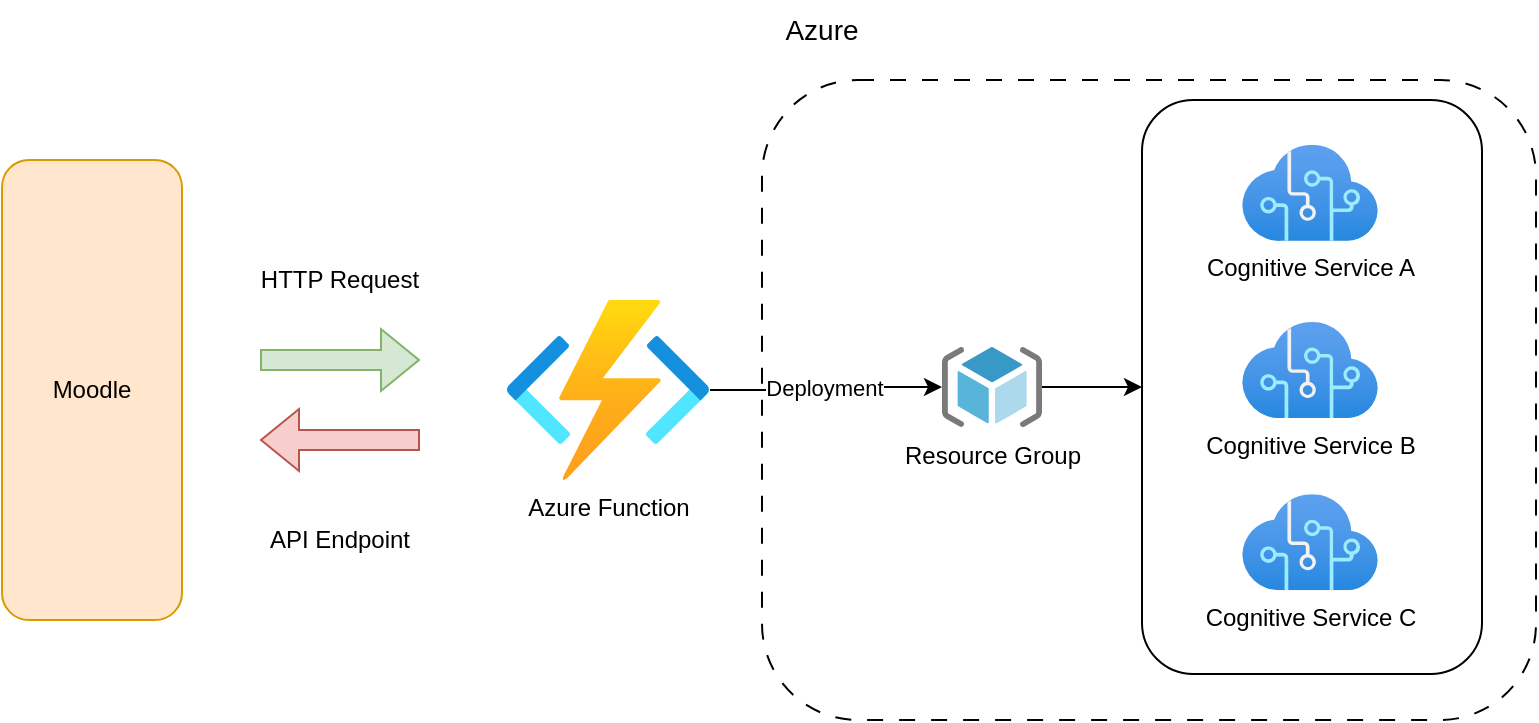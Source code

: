 <mxfile version="24.6.5" type="github">
  <diagram name="Seite-1" id="B4aqrbCCtMcahn1N4isW">
    <mxGraphModel dx="2074" dy="1121" grid="1" gridSize="10" guides="1" tooltips="1" connect="1" arrows="1" fold="1" page="1" pageScale="1" pageWidth="827" pageHeight="1169" math="0" shadow="0">
      <root>
        <mxCell id="0" />
        <mxCell id="1" parent="0" />
        <mxCell id="Re7rBB9W7esVl856Wmti-33" value="" style="rounded=1;whiteSpace=wrap;html=1;fillColor=none;dashed=1;dashPattern=8 8;" vertex="1" parent="1">
          <mxGeometry x="440" y="220" width="387" height="320" as="geometry" />
        </mxCell>
        <mxCell id="Re7rBB9W7esVl856Wmti-1" value="Moodle" style="rounded=1;whiteSpace=wrap;html=1;fillColor=#ffe6cc;strokeColor=#d79b00;" vertex="1" parent="1">
          <mxGeometry x="60" y="260" width="90" height="230" as="geometry" />
        </mxCell>
        <mxCell id="Re7rBB9W7esVl856Wmti-2" value="Azure Function" style="image;aspect=fixed;html=1;points=[];align=center;fontSize=12;image=img/lib/azure2/compute/Function_Apps.svg;" vertex="1" parent="1">
          <mxGeometry x="312" y="330" width="102" height="90" as="geometry" />
        </mxCell>
        <mxCell id="Re7rBB9W7esVl856Wmti-18" value="" style="shape=flexArrow;endArrow=classic;html=1;rounded=0;fillColor=#d5e8d4;strokeColor=#82b366;" edge="1" parent="1">
          <mxGeometry width="50" height="50" relative="1" as="geometry">
            <mxPoint x="189" y="360" as="sourcePoint" />
            <mxPoint x="269" y="360" as="targetPoint" />
          </mxGeometry>
        </mxCell>
        <mxCell id="Re7rBB9W7esVl856Wmti-19" value="" style="shape=flexArrow;endArrow=classic;html=1;rounded=0;fillColor=#f8cecc;strokeColor=#b85450;" edge="1" parent="1">
          <mxGeometry width="50" height="50" relative="1" as="geometry">
            <mxPoint x="269" y="400" as="sourcePoint" />
            <mxPoint x="189" y="400" as="targetPoint" />
          </mxGeometry>
        </mxCell>
        <mxCell id="Re7rBB9W7esVl856Wmti-21" value="HTTP Request" style="text;html=1;align=center;verticalAlign=middle;whiteSpace=wrap;rounded=0;" vertex="1" parent="1">
          <mxGeometry x="179" y="300" width="100" height="40" as="geometry" />
        </mxCell>
        <mxCell id="Re7rBB9W7esVl856Wmti-22" value="API Endpoint" style="text;html=1;align=center;verticalAlign=middle;whiteSpace=wrap;rounded=0;" vertex="1" parent="1">
          <mxGeometry x="179" y="430" width="100" height="40" as="geometry" />
        </mxCell>
        <mxCell id="Re7rBB9W7esVl856Wmti-44" style="edgeStyle=orthogonalEdgeStyle;rounded=0;orthogonalLoop=1;jettySize=auto;html=1;entryX=0;entryY=0.5;entryDx=0;entryDy=0;" edge="1" parent="1" source="Re7rBB9W7esVl856Wmti-26" target="Re7rBB9W7esVl856Wmti-28">
          <mxGeometry relative="1" as="geometry" />
        </mxCell>
        <mxCell id="Re7rBB9W7esVl856Wmti-26" value="Resource Group" style="image;sketch=0;aspect=fixed;html=1;points=[];align=center;fontSize=12;image=img/lib/mscae/ResourceGroup.svg;" vertex="1" parent="1">
          <mxGeometry x="530" y="353.5" width="50" height="40" as="geometry" />
        </mxCell>
        <mxCell id="Re7rBB9W7esVl856Wmti-27" value="Azure" style="text;html=1;align=center;verticalAlign=middle;whiteSpace=wrap;rounded=0;fontSize=14;" vertex="1" parent="1">
          <mxGeometry x="440" y="180" width="60" height="30" as="geometry" />
        </mxCell>
        <mxCell id="Re7rBB9W7esVl856Wmti-32" value="" style="group" vertex="1" connectable="0" parent="1">
          <mxGeometry x="630" y="230" width="170" height="287" as="geometry" />
        </mxCell>
        <mxCell id="Re7rBB9W7esVl856Wmti-28" value="" style="rounded=1;whiteSpace=wrap;html=1;fillColor=none;" vertex="1" parent="Re7rBB9W7esVl856Wmti-32">
          <mxGeometry width="170" height="287" as="geometry" />
        </mxCell>
        <mxCell id="Re7rBB9W7esVl856Wmti-29" value="Cognitive Service B" style="image;aspect=fixed;html=1;points=[];align=center;fontSize=12;image=img/lib/azure2/ai_machine_learning/Cognitive_Services.svg;" vertex="1" parent="Re7rBB9W7esVl856Wmti-32">
          <mxGeometry x="50" y="111.057" width="68" height="48" as="geometry" />
        </mxCell>
        <mxCell id="Re7rBB9W7esVl856Wmti-30" value="Cognitive Service A" style="image;aspect=fixed;html=1;points=[];align=center;fontSize=12;image=img/lib/azure2/ai_machine_learning/Cognitive_Services.svg;" vertex="1" parent="Re7rBB9W7esVl856Wmti-32">
          <mxGeometry x="50" y="22.461" width="68" height="48" as="geometry" />
        </mxCell>
        <mxCell id="Re7rBB9W7esVl856Wmti-31" value="Cognitive Service C" style="image;aspect=fixed;html=1;points=[];align=center;fontSize=12;image=img/lib/azure2/ai_machine_learning/Cognitive_Services.svg;" vertex="1" parent="Re7rBB9W7esVl856Wmti-32">
          <mxGeometry x="50" y="197.157" width="68" height="48" as="geometry" />
        </mxCell>
        <mxCell id="Re7rBB9W7esVl856Wmti-36" style="edgeStyle=orthogonalEdgeStyle;rounded=0;orthogonalLoop=1;jettySize=auto;html=1;entryX=0;entryY=0.5;entryDx=0;entryDy=0;entryPerimeter=0;" edge="1" parent="1" source="Re7rBB9W7esVl856Wmti-2" target="Re7rBB9W7esVl856Wmti-26">
          <mxGeometry relative="1" as="geometry" />
        </mxCell>
        <mxCell id="Re7rBB9W7esVl856Wmti-37" value="Deployment" style="edgeLabel;html=1;align=center;verticalAlign=middle;resizable=0;points=[];" vertex="1" connectable="0" parent="Re7rBB9W7esVl856Wmti-36">
          <mxGeometry x="0.138" relative="1" as="geometry">
            <mxPoint x="-9" as="offset" />
          </mxGeometry>
        </mxCell>
      </root>
    </mxGraphModel>
  </diagram>
</mxfile>
